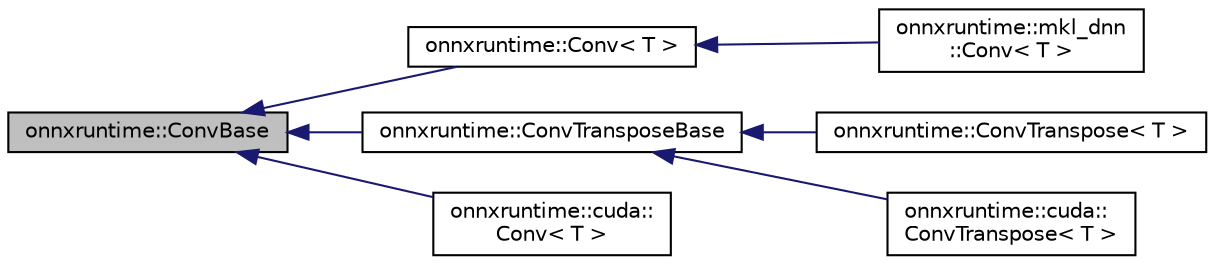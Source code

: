 digraph "onnxruntime::ConvBase"
{
  edge [fontname="Helvetica",fontsize="10",labelfontname="Helvetica",labelfontsize="10"];
  node [fontname="Helvetica",fontsize="10",shape=record];
  rankdir="LR";
  Node0 [label="onnxruntime::ConvBase",height=0.2,width=0.4,color="black", fillcolor="grey75", style="filled", fontcolor="black"];
  Node0 -> Node1 [dir="back",color="midnightblue",fontsize="10",style="solid"];
  Node1 [label="onnxruntime::Conv\< T \>",height=0.2,width=0.4,color="black", fillcolor="white", style="filled",URL="$classonnxruntime_1_1Conv.html"];
  Node1 -> Node2 [dir="back",color="midnightblue",fontsize="10",style="solid"];
  Node2 [label="onnxruntime::mkl_dnn\l::Conv\< T \>",height=0.2,width=0.4,color="black", fillcolor="white", style="filled",URL="$classonnxruntime_1_1mkl__dnn_1_1Conv.html"];
  Node0 -> Node3 [dir="back",color="midnightblue",fontsize="10",style="solid"];
  Node3 [label="onnxruntime::ConvTransposeBase",height=0.2,width=0.4,color="black", fillcolor="white", style="filled",URL="$classonnxruntime_1_1ConvTransposeBase.html"];
  Node3 -> Node4 [dir="back",color="midnightblue",fontsize="10",style="solid"];
  Node4 [label="onnxruntime::ConvTranspose\< T \>",height=0.2,width=0.4,color="black", fillcolor="white", style="filled",URL="$classonnxruntime_1_1ConvTranspose.html"];
  Node3 -> Node5 [dir="back",color="midnightblue",fontsize="10",style="solid"];
  Node5 [label="onnxruntime::cuda::\lConvTranspose\< T \>",height=0.2,width=0.4,color="black", fillcolor="white", style="filled",URL="$classonnxruntime_1_1cuda_1_1ConvTranspose.html"];
  Node0 -> Node6 [dir="back",color="midnightblue",fontsize="10",style="solid"];
  Node6 [label="onnxruntime::cuda::\lConv\< T \>",height=0.2,width=0.4,color="black", fillcolor="white", style="filled",URL="$classonnxruntime_1_1cuda_1_1Conv.html"];
}
